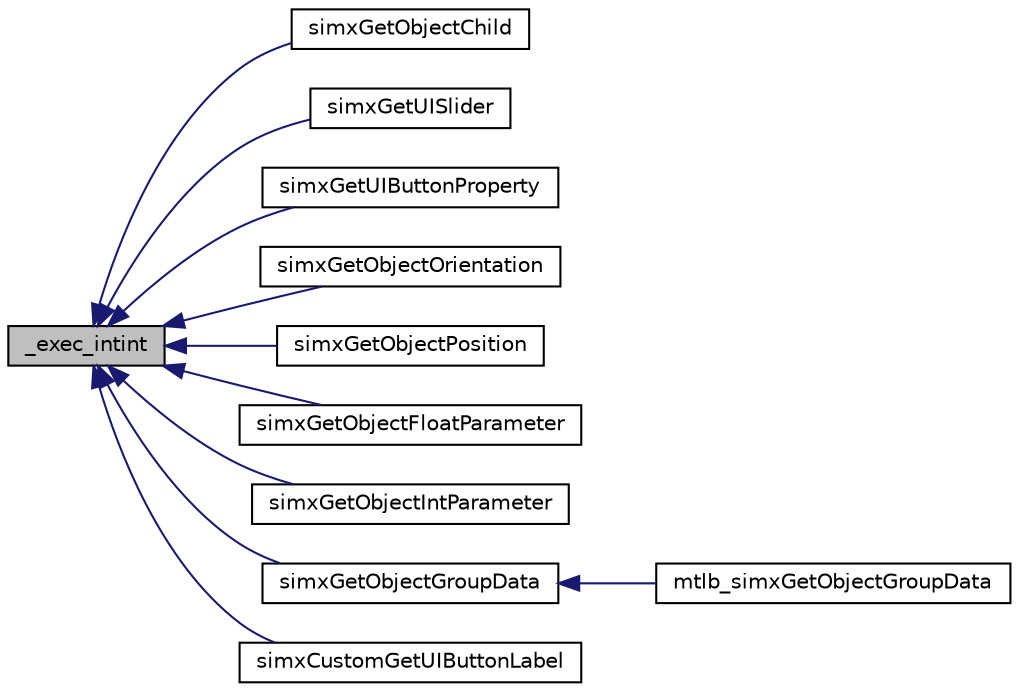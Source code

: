 digraph "_exec_intint"
{
  edge [fontname="Helvetica",fontsize="10",labelfontname="Helvetica",labelfontsize="10"];
  node [fontname="Helvetica",fontsize="10",shape=record];
  rankdir="LR";
  Node1 [label="_exec_intint",height=0.2,width=0.4,color="black", fillcolor="grey75", style="filled" fontcolor="black"];
  Node1 -> Node2 [dir="back",color="midnightblue",fontsize="10",style="solid"];
  Node2 [label="simxGetObjectChild",height=0.2,width=0.4,color="black", fillcolor="white", style="filled",URL="$ext_api_8h.html#a23626c69568852fb7f247e21c00ceb57"];
  Node1 -> Node3 [dir="back",color="midnightblue",fontsize="10",style="solid"];
  Node3 [label="simxGetUISlider",height=0.2,width=0.4,color="black", fillcolor="white", style="filled",URL="$ext_api_8h.html#abb875286b0304981c54411406b16f405"];
  Node1 -> Node4 [dir="back",color="midnightblue",fontsize="10",style="solid"];
  Node4 [label="simxGetUIButtonProperty",height=0.2,width=0.4,color="black", fillcolor="white", style="filled",URL="$ext_api_8h.html#a353a7cf43442840af0ddb5bdde794607"];
  Node1 -> Node5 [dir="back",color="midnightblue",fontsize="10",style="solid"];
  Node5 [label="simxGetObjectOrientation",height=0.2,width=0.4,color="black", fillcolor="white", style="filled",URL="$ext_api_8h.html#a4fc54910ec82246ab349c0fd1d450f4c"];
  Node1 -> Node6 [dir="back",color="midnightblue",fontsize="10",style="solid"];
  Node6 [label="simxGetObjectPosition",height=0.2,width=0.4,color="black", fillcolor="white", style="filled",URL="$ext_api_8h.html#af854d99ee1d7840343c40eaddef0a7f0"];
  Node1 -> Node7 [dir="back",color="midnightblue",fontsize="10",style="solid"];
  Node7 [label="simxGetObjectFloatParameter",height=0.2,width=0.4,color="black", fillcolor="white", style="filled",URL="$ext_api_8h.html#a18c917b154e1fc85777d170a59745a5a"];
  Node1 -> Node8 [dir="back",color="midnightblue",fontsize="10",style="solid"];
  Node8 [label="simxGetObjectIntParameter",height=0.2,width=0.4,color="black", fillcolor="white", style="filled",URL="$ext_api_8h.html#a38710cbf150b4fdda61888024bc4ee46"];
  Node1 -> Node9 [dir="back",color="midnightblue",fontsize="10",style="solid"];
  Node9 [label="simxGetObjectGroupData",height=0.2,width=0.4,color="black", fillcolor="white", style="filled",URL="$ext_api_8h.html#a66257857dd7d7b8cd2acb3db52656c8f"];
  Node9 -> Node10 [dir="back",color="midnightblue",fontsize="10",style="solid"];
  Node10 [label="mtlb_simxGetObjectGroupData",height=0.2,width=0.4,color="black", fillcolor="white", style="filled",URL="$ext_api_8h.html#a7e58511a35fed07a7af2cc98d11f901a"];
  Node1 -> Node11 [dir="back",color="midnightblue",fontsize="10",style="solid"];
  Node11 [label="simxCustomGetUIButtonLabel",height=0.2,width=0.4,color="black", fillcolor="white", style="filled",URL="$ext_api_custom_8h.html#a3e0ef8fc77c9ec1a007497595e05dc8b"];
}
